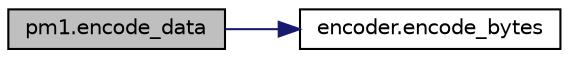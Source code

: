 digraph "pm1.encode_data"
{
 // INTERACTIVE_SVG=YES
 // LATEX_PDF_SIZE
  edge [fontname="Helvetica",fontsize="10",labelfontname="Helvetica",labelfontsize="10"];
  node [fontname="Helvetica",fontsize="10",shape=record];
  rankdir="LR";
  Node1 [label="pm1.encode_data",height=0.2,width=0.4,color="black", fillcolor="grey75", style="filled", fontcolor="black",tooltip=" "];
  Node1 -> Node2 [color="midnightblue",fontsize="10",style="solid",fontname="Helvetica"];
  Node2 [label="encoder.encode_bytes",height=0.2,width=0.4,color="black", fillcolor="white", style="filled",URL="$namespaceencoder.html#aba8ced14b0f536cf45bf10415dcee4ad",tooltip=" "];
}
